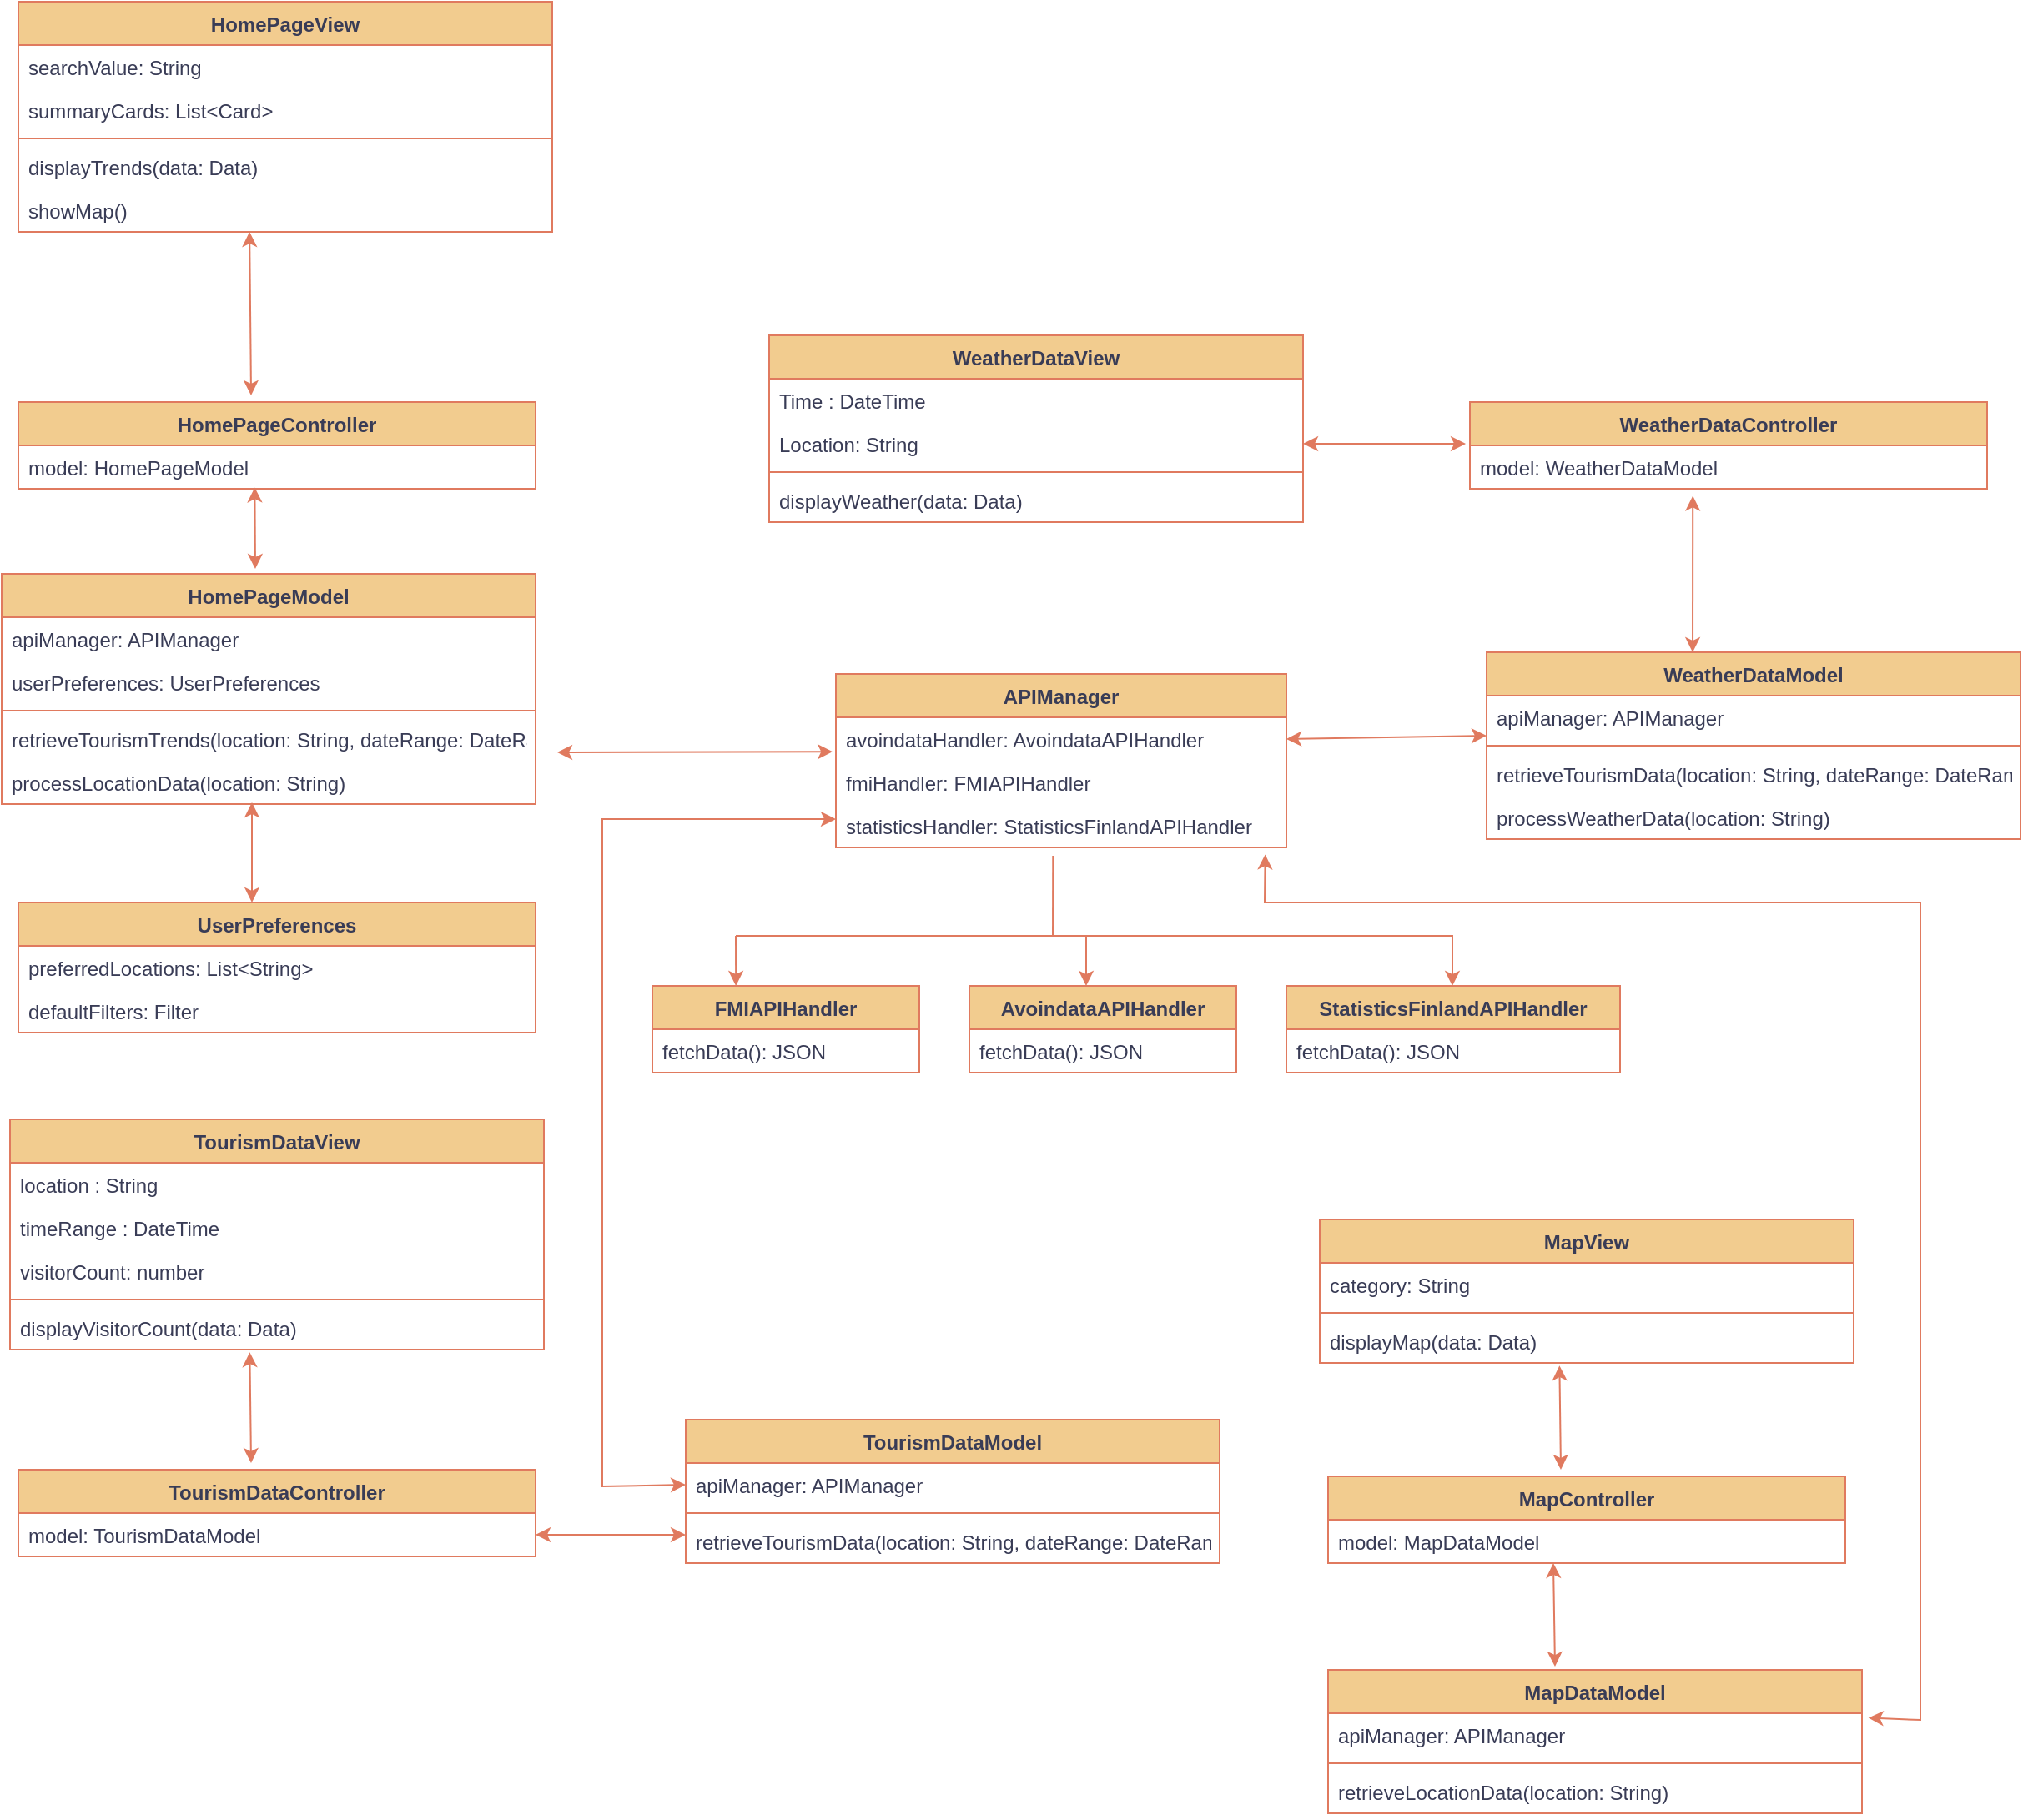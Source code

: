 <mxfile version="24.7.16">
  <diagram id="C5RBs43oDa-KdzZeNtuy" name="Page-1">
    <mxGraphModel dx="1863" dy="548" grid="1" gridSize="10" guides="1" tooltips="1" connect="1" arrows="1" fold="1" page="1" pageScale="1" pageWidth="827" pageHeight="1169" math="0" shadow="0">
      <root>
        <mxCell id="WIyWlLk6GJQsqaUBKTNV-0" />
        <mxCell id="WIyWlLk6GJQsqaUBKTNV-1" parent="WIyWlLk6GJQsqaUBKTNV-0" />
        <mxCell id="yU6eiCRh9YokpET91SIk-0" value="HomePageView" style="swimlane;fontStyle=1;childLayout=stackLayout;horizontal=1;startSize=26;horizontalStack=0;resizeParent=1;resizeParentMax=0;resizeLast=0;collapsible=1;marginBottom=0;labelBackgroundColor=none;fillColor=#F2CC8F;strokeColor=#E07A5F;fontColor=#393C56;" vertex="1" parent="WIyWlLk6GJQsqaUBKTNV-1">
          <mxGeometry x="-740" y="70" width="320" height="138" as="geometry" />
        </mxCell>
        <mxCell id="yU6eiCRh9YokpET91SIk-2" value="searchValue: String" style="text;strokeColor=none;fillColor=none;align=left;verticalAlign=top;spacingLeft=4;spacingRight=4;overflow=hidden;rotatable=0;points=[[0,0.5],[1,0.5]];portConstraint=eastwest;labelBackgroundColor=none;fontColor=#393C56;" vertex="1" parent="yU6eiCRh9YokpET91SIk-0">
          <mxGeometry y="26" width="320" height="26" as="geometry" />
        </mxCell>
        <mxCell id="yU6eiCRh9YokpET91SIk-4" value="summaryCards: List&lt;Card&gt;" style="text;strokeColor=none;fillColor=none;align=left;verticalAlign=top;spacingLeft=4;spacingRight=4;overflow=hidden;rotatable=0;points=[[0,0.5],[1,0.5]];portConstraint=eastwest;labelBackgroundColor=none;fontColor=#393C56;" vertex="1" parent="yU6eiCRh9YokpET91SIk-0">
          <mxGeometry y="52" width="320" height="26" as="geometry" />
        </mxCell>
        <mxCell id="yU6eiCRh9YokpET91SIk-7" value="" style="line;strokeWidth=1;fillColor=none;align=left;verticalAlign=middle;spacingTop=-1;spacingLeft=3;spacingRight=3;rotatable=0;labelPosition=right;points=[];portConstraint=eastwest;labelBackgroundColor=none;strokeColor=#E07A5F;fontColor=#393C56;" vertex="1" parent="yU6eiCRh9YokpET91SIk-0">
          <mxGeometry y="78" width="320" height="8" as="geometry" />
        </mxCell>
        <mxCell id="yU6eiCRh9YokpET91SIk-8" value="displayTrends(data: Data)" style="text;strokeColor=none;fillColor=none;align=left;verticalAlign=top;spacingLeft=4;spacingRight=4;overflow=hidden;rotatable=0;points=[[0,0.5],[1,0.5]];portConstraint=eastwest;labelBackgroundColor=none;fontColor=#393C56;" vertex="1" parent="yU6eiCRh9YokpET91SIk-0">
          <mxGeometry y="86" width="320" height="26" as="geometry" />
        </mxCell>
        <mxCell id="yU6eiCRh9YokpET91SIk-9" value="showMap()" style="text;strokeColor=none;fillColor=none;align=left;verticalAlign=top;spacingLeft=4;spacingRight=4;overflow=hidden;rotatable=0;points=[[0,0.5],[1,0.5]];portConstraint=eastwest;labelBackgroundColor=none;fontColor=#393C56;" vertex="1" parent="yU6eiCRh9YokpET91SIk-0">
          <mxGeometry y="112" width="320" height="26" as="geometry" />
        </mxCell>
        <mxCell id="yU6eiCRh9YokpET91SIk-11" value="HomePageController" style="swimlane;fontStyle=1;childLayout=stackLayout;horizontal=1;startSize=26;horizontalStack=0;resizeParent=1;resizeParentMax=0;resizeLast=0;collapsible=1;marginBottom=0;labelBackgroundColor=none;fillColor=#F2CC8F;strokeColor=#E07A5F;fontColor=#393C56;" vertex="1" parent="WIyWlLk6GJQsqaUBKTNV-1">
          <mxGeometry x="-740" y="310" width="310" height="52" as="geometry" />
        </mxCell>
        <mxCell id="yU6eiCRh9YokpET91SIk-12" value="model: HomePageModel" style="text;strokeColor=none;fillColor=none;align=left;verticalAlign=top;spacingLeft=4;spacingRight=4;overflow=hidden;rotatable=0;points=[[0,0.5],[1,0.5]];portConstraint=eastwest;labelBackgroundColor=none;fontColor=#393C56;" vertex="1" parent="yU6eiCRh9YokpET91SIk-11">
          <mxGeometry y="26" width="310" height="26" as="geometry" />
        </mxCell>
        <mxCell id="yU6eiCRh9YokpET91SIk-22" value="APIManager" style="swimlane;fontStyle=1;childLayout=stackLayout;horizontal=1;startSize=26;horizontalStack=0;resizeParent=1;resizeParentMax=0;resizeLast=0;collapsible=1;marginBottom=0;labelBackgroundColor=none;fillColor=#F2CC8F;strokeColor=#E07A5F;fontColor=#393C56;" vertex="1" parent="WIyWlLk6GJQsqaUBKTNV-1">
          <mxGeometry x="-250" y="473" width="270" height="104" as="geometry" />
        </mxCell>
        <mxCell id="yU6eiCRh9YokpET91SIk-23" value="avoindataHandler: AvoindataAPIHandler" style="text;strokeColor=none;fillColor=none;align=left;verticalAlign=top;spacingLeft=4;spacingRight=4;overflow=hidden;rotatable=0;points=[[0,0.5],[1,0.5]];portConstraint=eastwest;labelBackgroundColor=none;fontColor=#393C56;" vertex="1" parent="yU6eiCRh9YokpET91SIk-22">
          <mxGeometry y="26" width="270" height="26" as="geometry" />
        </mxCell>
        <mxCell id="yU6eiCRh9YokpET91SIk-24" value="fmiHandler: FMIAPIHandler" style="text;strokeColor=none;fillColor=none;align=left;verticalAlign=top;spacingLeft=4;spacingRight=4;overflow=hidden;rotatable=0;points=[[0,0.5],[1,0.5]];portConstraint=eastwest;labelBackgroundColor=none;fontColor=#393C56;" vertex="1" parent="yU6eiCRh9YokpET91SIk-22">
          <mxGeometry y="52" width="270" height="26" as="geometry" />
        </mxCell>
        <mxCell id="yU6eiCRh9YokpET91SIk-25" value="statisticsHandler: StatisticsFinlandAPIHandler" style="text;strokeColor=none;fillColor=none;align=left;verticalAlign=top;spacingLeft=4;spacingRight=4;overflow=hidden;rotatable=0;points=[[0,0.5],[1,0.5]];portConstraint=eastwest;labelBackgroundColor=none;fontColor=#393C56;" vertex="1" parent="yU6eiCRh9YokpET91SIk-22">
          <mxGeometry y="78" width="270" height="26" as="geometry" />
        </mxCell>
        <mxCell id="yU6eiCRh9YokpET91SIk-29" value="FMIAPIHandler" style="swimlane;fontStyle=1;childLayout=stackLayout;horizontal=1;startSize=26;horizontalStack=0;resizeParent=1;resizeParentMax=0;resizeLast=0;collapsible=1;marginBottom=0;labelBackgroundColor=none;fillColor=#F2CC8F;strokeColor=#E07A5F;fontColor=#393C56;" vertex="1" parent="WIyWlLk6GJQsqaUBKTNV-1">
          <mxGeometry x="-360" y="660" width="160" height="52" as="geometry" />
        </mxCell>
        <mxCell id="yU6eiCRh9YokpET91SIk-30" value="fetchData(): JSON" style="text;strokeColor=none;fillColor=none;align=left;verticalAlign=top;spacingLeft=4;spacingRight=4;overflow=hidden;rotatable=0;points=[[0,0.5],[1,0.5]];portConstraint=eastwest;labelBackgroundColor=none;fontColor=#393C56;" vertex="1" parent="yU6eiCRh9YokpET91SIk-29">
          <mxGeometry y="26" width="160" height="26" as="geometry" />
        </mxCell>
        <mxCell id="yU6eiCRh9YokpET91SIk-31" value="UserPreferences" style="swimlane;fontStyle=1;childLayout=stackLayout;horizontal=1;startSize=26;horizontalStack=0;resizeParent=1;resizeParentMax=0;resizeLast=0;collapsible=1;marginBottom=0;labelBackgroundColor=none;fillColor=#F2CC8F;strokeColor=#E07A5F;fontColor=#393C56;" vertex="1" parent="WIyWlLk6GJQsqaUBKTNV-1">
          <mxGeometry x="-740" y="610" width="310" height="78" as="geometry" />
        </mxCell>
        <mxCell id="yU6eiCRh9YokpET91SIk-32" value="preferredLocations: List&lt;String&gt;" style="text;strokeColor=none;fillColor=none;align=left;verticalAlign=top;spacingLeft=4;spacingRight=4;overflow=hidden;rotatable=0;points=[[0,0.5],[1,0.5]];portConstraint=eastwest;labelBackgroundColor=none;fontColor=#393C56;" vertex="1" parent="yU6eiCRh9YokpET91SIk-31">
          <mxGeometry y="26" width="310" height="26" as="geometry" />
        </mxCell>
        <mxCell id="yU6eiCRh9YokpET91SIk-33" value="defaultFilters: Filter" style="text;strokeColor=none;fillColor=none;align=left;verticalAlign=top;spacingLeft=4;spacingRight=4;overflow=hidden;rotatable=0;points=[[0,0.5],[1,0.5]];portConstraint=eastwest;labelBackgroundColor=none;fontColor=#393C56;" vertex="1" parent="yU6eiCRh9YokpET91SIk-31">
          <mxGeometry y="52" width="310" height="26" as="geometry" />
        </mxCell>
        <mxCell id="yU6eiCRh9YokpET91SIk-36" value="AvoindataAPIHandler" style="swimlane;fontStyle=1;childLayout=stackLayout;horizontal=1;startSize=26;horizontalStack=0;resizeParent=1;resizeParentMax=0;resizeLast=0;collapsible=1;marginBottom=0;labelBackgroundColor=none;fillColor=#F2CC8F;strokeColor=#E07A5F;fontColor=#393C56;" vertex="1" parent="WIyWlLk6GJQsqaUBKTNV-1">
          <mxGeometry x="-170" y="660" width="160" height="52" as="geometry" />
        </mxCell>
        <mxCell id="yU6eiCRh9YokpET91SIk-37" value="fetchData(): JSON" style="text;strokeColor=none;fillColor=none;align=left;verticalAlign=top;spacingLeft=4;spacingRight=4;overflow=hidden;rotatable=0;points=[[0,0.5],[1,0.5]];portConstraint=eastwest;labelBackgroundColor=none;fontColor=#393C56;" vertex="1" parent="yU6eiCRh9YokpET91SIk-36">
          <mxGeometry y="26" width="160" height="26" as="geometry" />
        </mxCell>
        <mxCell id="yU6eiCRh9YokpET91SIk-38" value="StatisticsFinlandAPIHandler" style="swimlane;fontStyle=1;childLayout=stackLayout;horizontal=1;startSize=26;horizontalStack=0;resizeParent=1;resizeParentMax=0;resizeLast=0;collapsible=1;marginBottom=0;labelBackgroundColor=none;fillColor=#F2CC8F;strokeColor=#E07A5F;fontColor=#393C56;" vertex="1" parent="WIyWlLk6GJQsqaUBKTNV-1">
          <mxGeometry x="20" y="660" width="200" height="52" as="geometry" />
        </mxCell>
        <mxCell id="yU6eiCRh9YokpET91SIk-39" value="fetchData(): JSON" style="text;strokeColor=none;fillColor=none;align=left;verticalAlign=top;spacingLeft=4;spacingRight=4;overflow=hidden;rotatable=0;points=[[0,0.5],[1,0.5]];portConstraint=eastwest;labelBackgroundColor=none;fontColor=#393C56;" vertex="1" parent="yU6eiCRh9YokpET91SIk-38">
          <mxGeometry y="26" width="200" height="26" as="geometry" />
        </mxCell>
        <mxCell id="yU6eiCRh9YokpET91SIk-43" value="HomePageModel" style="swimlane;fontStyle=1;childLayout=stackLayout;horizontal=1;startSize=26;horizontalStack=0;resizeParent=1;resizeParentMax=0;resizeLast=0;collapsible=1;marginBottom=0;labelBackgroundColor=none;fillColor=#F2CC8F;strokeColor=#E07A5F;fontColor=#393C56;" vertex="1" parent="WIyWlLk6GJQsqaUBKTNV-1">
          <mxGeometry x="-750" y="413" width="320" height="138" as="geometry" />
        </mxCell>
        <mxCell id="yU6eiCRh9YokpET91SIk-44" value="apiManager: APIManager" style="text;strokeColor=none;fillColor=none;align=left;verticalAlign=top;spacingLeft=4;spacingRight=4;overflow=hidden;rotatable=0;points=[[0,0.5],[1,0.5]];portConstraint=eastwest;labelBackgroundColor=none;fontColor=#393C56;" vertex="1" parent="yU6eiCRh9YokpET91SIk-43">
          <mxGeometry y="26" width="320" height="26" as="geometry" />
        </mxCell>
        <mxCell id="yU6eiCRh9YokpET91SIk-45" value="userPreferences: UserPreferences" style="text;strokeColor=none;fillColor=none;align=left;verticalAlign=top;spacingLeft=4;spacingRight=4;overflow=hidden;rotatable=0;points=[[0,0.5],[1,0.5]];portConstraint=eastwest;labelBackgroundColor=none;fontColor=#393C56;" vertex="1" parent="yU6eiCRh9YokpET91SIk-43">
          <mxGeometry y="52" width="320" height="26" as="geometry" />
        </mxCell>
        <mxCell id="yU6eiCRh9YokpET91SIk-49" value="" style="line;strokeWidth=1;fillColor=none;align=left;verticalAlign=middle;spacingTop=-1;spacingLeft=3;spacingRight=3;rotatable=0;labelPosition=right;points=[];portConstraint=eastwest;labelBackgroundColor=none;strokeColor=#E07A5F;fontColor=#393C56;" vertex="1" parent="yU6eiCRh9YokpET91SIk-43">
          <mxGeometry y="78" width="320" height="8" as="geometry" />
        </mxCell>
        <mxCell id="yU6eiCRh9YokpET91SIk-50" value="retrieveTourismTrends(location: String, dateRange: DateRange" style="text;strokeColor=none;fillColor=none;align=left;verticalAlign=top;spacingLeft=4;spacingRight=4;overflow=hidden;rotatable=0;points=[[0,0.5],[1,0.5]];portConstraint=eastwest;labelBackgroundColor=none;fontColor=#393C56;" vertex="1" parent="yU6eiCRh9YokpET91SIk-43">
          <mxGeometry y="86" width="320" height="26" as="geometry" />
        </mxCell>
        <mxCell id="yU6eiCRh9YokpET91SIk-51" value="processLocationData(location: String)" style="text;strokeColor=none;fillColor=none;align=left;verticalAlign=top;spacingLeft=4;spacingRight=4;overflow=hidden;rotatable=0;points=[[0,0.5],[1,0.5]];portConstraint=eastwest;labelBackgroundColor=none;fontColor=#393C56;" vertex="1" parent="yU6eiCRh9YokpET91SIk-43">
          <mxGeometry y="112" width="320" height="26" as="geometry" />
        </mxCell>
        <mxCell id="yU6eiCRh9YokpET91SIk-54" value="" style="endArrow=classic;startArrow=classic;html=1;rounded=0;exitX=0.45;exitY=-0.077;exitDx=0;exitDy=0;exitPerimeter=0;entryX=0.433;entryY=1;entryDx=0;entryDy=0;entryPerimeter=0;labelBackgroundColor=none;strokeColor=#E07A5F;fontColor=default;" edge="1" parent="WIyWlLk6GJQsqaUBKTNV-1" source="yU6eiCRh9YokpET91SIk-11" target="yU6eiCRh9YokpET91SIk-9">
          <mxGeometry width="50" height="50" relative="1" as="geometry">
            <mxPoint x="-650" y="360" as="sourcePoint" />
            <mxPoint x="-601.44" y="282.008" as="targetPoint" />
          </mxGeometry>
        </mxCell>
        <mxCell id="yU6eiCRh9YokpET91SIk-55" value="" style="endArrow=classic;startArrow=classic;html=1;rounded=0;entryX=0.457;entryY=0.969;entryDx=0;entryDy=0;entryPerimeter=0;labelBackgroundColor=none;strokeColor=#E07A5F;fontColor=default;" edge="1" parent="WIyWlLk6GJQsqaUBKTNV-1" target="yU6eiCRh9YokpET91SIk-12">
          <mxGeometry width="50" height="50" relative="1" as="geometry">
            <mxPoint x="-598" y="410" as="sourcePoint" />
            <mxPoint x="-600" y="422" as="targetPoint" />
          </mxGeometry>
        </mxCell>
        <mxCell id="yU6eiCRh9YokpET91SIk-56" value="" style="endArrow=classic;startArrow=classic;html=1;rounded=0;entryX=-0.007;entryY=0.792;entryDx=0;entryDy=0;entryPerimeter=0;labelBackgroundColor=none;strokeColor=#E07A5F;fontColor=default;" edge="1" parent="WIyWlLk6GJQsqaUBKTNV-1" target="yU6eiCRh9YokpET91SIk-23">
          <mxGeometry width="50" height="50" relative="1" as="geometry">
            <mxPoint x="-417" y="520" as="sourcePoint" />
            <mxPoint x="-320" y="520" as="targetPoint" />
          </mxGeometry>
        </mxCell>
        <mxCell id="yU6eiCRh9YokpET91SIk-58" value="" style="endArrow=none;html=1;rounded=0;labelBackgroundColor=none;strokeColor=#E07A5F;fontColor=default;" edge="1" parent="WIyWlLk6GJQsqaUBKTNV-1">
          <mxGeometry width="50" height="50" relative="1" as="geometry">
            <mxPoint x="-310" y="630" as="sourcePoint" />
            <mxPoint x="120" y="630" as="targetPoint" />
          </mxGeometry>
        </mxCell>
        <mxCell id="yU6eiCRh9YokpET91SIk-59" value="" style="endArrow=none;html=1;rounded=0;entryX=0.482;entryY=1.192;entryDx=0;entryDy=0;entryPerimeter=0;labelBackgroundColor=none;strokeColor=#E07A5F;fontColor=default;" edge="1" parent="WIyWlLk6GJQsqaUBKTNV-1" target="yU6eiCRh9YokpET91SIk-25">
          <mxGeometry width="50" height="50" relative="1" as="geometry">
            <mxPoint x="-120" y="630" as="sourcePoint" />
            <mxPoint x="-140" y="560" as="targetPoint" />
          </mxGeometry>
        </mxCell>
        <mxCell id="yU6eiCRh9YokpET91SIk-60" value="" style="endArrow=classic;html=1;rounded=0;entryX=0.313;entryY=0;entryDx=0;entryDy=0;entryPerimeter=0;labelBackgroundColor=none;strokeColor=#E07A5F;fontColor=default;" edge="1" parent="WIyWlLk6GJQsqaUBKTNV-1" target="yU6eiCRh9YokpET91SIk-29">
          <mxGeometry width="50" height="50" relative="1" as="geometry">
            <mxPoint x="-310" y="630" as="sourcePoint" />
            <mxPoint x="-140" y="560" as="targetPoint" />
          </mxGeometry>
        </mxCell>
        <mxCell id="yU6eiCRh9YokpET91SIk-61" value="" style="endArrow=classic;html=1;rounded=0;entryX=0.313;entryY=0;entryDx=0;entryDy=0;entryPerimeter=0;labelBackgroundColor=none;strokeColor=#E07A5F;fontColor=default;" edge="1" parent="WIyWlLk6GJQsqaUBKTNV-1">
          <mxGeometry width="50" height="50" relative="1" as="geometry">
            <mxPoint x="-100" y="630" as="sourcePoint" />
            <mxPoint x="-100" y="660" as="targetPoint" />
          </mxGeometry>
        </mxCell>
        <mxCell id="yU6eiCRh9YokpET91SIk-62" value="" style="endArrow=classic;html=1;rounded=0;entryX=0.313;entryY=0;entryDx=0;entryDy=0;entryPerimeter=0;labelBackgroundColor=none;strokeColor=#E07A5F;fontColor=default;" edge="1" parent="WIyWlLk6GJQsqaUBKTNV-1">
          <mxGeometry width="50" height="50" relative="1" as="geometry">
            <mxPoint x="119.5" y="630" as="sourcePoint" />
            <mxPoint x="119.5" y="660" as="targetPoint" />
          </mxGeometry>
        </mxCell>
        <mxCell id="yU6eiCRh9YokpET91SIk-63" value="" style="endArrow=classic;startArrow=classic;html=1;rounded=0;labelBackgroundColor=none;strokeColor=#E07A5F;fontColor=default;" edge="1" parent="WIyWlLk6GJQsqaUBKTNV-1">
          <mxGeometry width="50" height="50" relative="1" as="geometry">
            <mxPoint x="-600" y="610" as="sourcePoint" />
            <mxPoint x="-600" y="550" as="targetPoint" />
          </mxGeometry>
        </mxCell>
        <mxCell id="yU6eiCRh9YokpET91SIk-64" value="WeatherDataView" style="swimlane;fontStyle=1;childLayout=stackLayout;horizontal=1;startSize=26;horizontalStack=0;resizeParent=1;resizeParentMax=0;resizeLast=0;collapsible=1;marginBottom=0;labelBackgroundColor=none;fillColor=#F2CC8F;strokeColor=#E07A5F;fontColor=#393C56;" vertex="1" parent="WIyWlLk6GJQsqaUBKTNV-1">
          <mxGeometry x="-290" y="270" width="320" height="112" as="geometry" />
        </mxCell>
        <mxCell id="yU6eiCRh9YokpET91SIk-65" value="Time : DateTime" style="text;strokeColor=none;fillColor=none;align=left;verticalAlign=top;spacingLeft=4;spacingRight=4;overflow=hidden;rotatable=0;points=[[0,0.5],[1,0.5]];portConstraint=eastwest;labelBackgroundColor=none;fontColor=#393C56;" vertex="1" parent="yU6eiCRh9YokpET91SIk-64">
          <mxGeometry y="26" width="320" height="26" as="geometry" />
        </mxCell>
        <mxCell id="yU6eiCRh9YokpET91SIk-66" value="Location: String" style="text;strokeColor=none;fillColor=none;align=left;verticalAlign=top;spacingLeft=4;spacingRight=4;overflow=hidden;rotatable=0;points=[[0,0.5],[1,0.5]];portConstraint=eastwest;labelBackgroundColor=none;fontColor=#393C56;" vertex="1" parent="yU6eiCRh9YokpET91SIk-64">
          <mxGeometry y="52" width="320" height="26" as="geometry" />
        </mxCell>
        <mxCell id="yU6eiCRh9YokpET91SIk-69" value="" style="line;strokeWidth=1;fillColor=none;align=left;verticalAlign=middle;spacingTop=-1;spacingLeft=3;spacingRight=3;rotatable=0;labelPosition=right;points=[];portConstraint=eastwest;labelBackgroundColor=none;strokeColor=#E07A5F;fontColor=#393C56;" vertex="1" parent="yU6eiCRh9YokpET91SIk-64">
          <mxGeometry y="78" width="320" height="8" as="geometry" />
        </mxCell>
        <mxCell id="yU6eiCRh9YokpET91SIk-70" value="displayWeather(data: Data)" style="text;strokeColor=none;fillColor=none;align=left;verticalAlign=top;spacingLeft=4;spacingRight=4;overflow=hidden;rotatable=0;points=[[0,0.5],[1,0.5]];portConstraint=eastwest;labelBackgroundColor=none;fontColor=#393C56;" vertex="1" parent="yU6eiCRh9YokpET91SIk-64">
          <mxGeometry y="86" width="320" height="26" as="geometry" />
        </mxCell>
        <mxCell id="yU6eiCRh9YokpET91SIk-73" value="WeatherDataController" style="swimlane;fontStyle=1;childLayout=stackLayout;horizontal=1;startSize=26;horizontalStack=0;resizeParent=1;resizeParentMax=0;resizeLast=0;collapsible=1;marginBottom=0;labelBackgroundColor=none;fillColor=#F2CC8F;strokeColor=#E07A5F;fontColor=#393C56;" vertex="1" parent="WIyWlLk6GJQsqaUBKTNV-1">
          <mxGeometry x="130" y="310" width="310" height="52" as="geometry" />
        </mxCell>
        <mxCell id="yU6eiCRh9YokpET91SIk-74" value="model: WeatherDataModel" style="text;strokeColor=none;fillColor=none;align=left;verticalAlign=top;spacingLeft=4;spacingRight=4;overflow=hidden;rotatable=0;points=[[0,0.5],[1,0.5]];portConstraint=eastwest;labelBackgroundColor=none;fontColor=#393C56;" vertex="1" parent="yU6eiCRh9YokpET91SIk-73">
          <mxGeometry y="26" width="310" height="26" as="geometry" />
        </mxCell>
        <mxCell id="yU6eiCRh9YokpET91SIk-75" value="WeatherDataModel" style="swimlane;fontStyle=1;childLayout=stackLayout;horizontal=1;startSize=26;horizontalStack=0;resizeParent=1;resizeParentMax=0;resizeLast=0;collapsible=1;marginBottom=0;labelBackgroundColor=none;fillColor=#F2CC8F;strokeColor=#E07A5F;fontColor=#393C56;" vertex="1" parent="WIyWlLk6GJQsqaUBKTNV-1">
          <mxGeometry x="140" y="460" width="320" height="112" as="geometry" />
        </mxCell>
        <mxCell id="yU6eiCRh9YokpET91SIk-76" value="apiManager: APIManager" style="text;strokeColor=none;fillColor=none;align=left;verticalAlign=top;spacingLeft=4;spacingRight=4;overflow=hidden;rotatable=0;points=[[0,0.5],[1,0.5]];portConstraint=eastwest;labelBackgroundColor=none;fontColor=#393C56;" vertex="1" parent="yU6eiCRh9YokpET91SIk-75">
          <mxGeometry y="26" width="320" height="26" as="geometry" />
        </mxCell>
        <mxCell id="yU6eiCRh9YokpET91SIk-78" value="" style="line;strokeWidth=1;fillColor=none;align=left;verticalAlign=middle;spacingTop=-1;spacingLeft=3;spacingRight=3;rotatable=0;labelPosition=right;points=[];portConstraint=eastwest;labelBackgroundColor=none;strokeColor=#E07A5F;fontColor=#393C56;" vertex="1" parent="yU6eiCRh9YokpET91SIk-75">
          <mxGeometry y="52" width="320" height="8" as="geometry" />
        </mxCell>
        <mxCell id="yU6eiCRh9YokpET91SIk-79" value="retrieveTourismData(location: String, dateRange: DateRange" style="text;strokeColor=none;fillColor=none;align=left;verticalAlign=top;spacingLeft=4;spacingRight=4;overflow=hidden;rotatable=0;points=[[0,0.5],[1,0.5]];portConstraint=eastwest;labelBackgroundColor=none;fontColor=#393C56;" vertex="1" parent="yU6eiCRh9YokpET91SIk-75">
          <mxGeometry y="60" width="320" height="26" as="geometry" />
        </mxCell>
        <mxCell id="yU6eiCRh9YokpET91SIk-80" value="processWeatherData(location: String)" style="text;strokeColor=none;fillColor=none;align=left;verticalAlign=top;spacingLeft=4;spacingRight=4;overflow=hidden;rotatable=0;points=[[0,0.5],[1,0.5]];portConstraint=eastwest;labelBackgroundColor=none;fontColor=#393C56;" vertex="1" parent="yU6eiCRh9YokpET91SIk-75">
          <mxGeometry y="86" width="320" height="26" as="geometry" />
        </mxCell>
        <mxCell id="yU6eiCRh9YokpET91SIk-82" value="" style="endArrow=classic;startArrow=classic;html=1;rounded=0;exitX=-0.008;exitY=-0.038;exitDx=0;exitDy=0;exitPerimeter=0;entryX=1;entryY=0.5;entryDx=0;entryDy=0;labelBackgroundColor=none;strokeColor=#E07A5F;fontColor=default;" edge="1" parent="WIyWlLk6GJQsqaUBKTNV-1" source="yU6eiCRh9YokpET91SIk-74" target="yU6eiCRh9YokpET91SIk-66">
          <mxGeometry width="50" height="50" relative="1" as="geometry">
            <mxPoint x="160" y="340" as="sourcePoint" />
            <mxPoint x="-151.44" y="204.008" as="targetPoint" />
          </mxGeometry>
        </mxCell>
        <mxCell id="yU6eiCRh9YokpET91SIk-83" value="" style="endArrow=classic;startArrow=classic;html=1;rounded=0;exitX=0.386;exitY=0;exitDx=0;exitDy=0;exitPerimeter=0;entryX=0.431;entryY=1.162;entryDx=0;entryDy=0;entryPerimeter=0;labelBackgroundColor=none;strokeColor=#E07A5F;fontColor=default;" edge="1" parent="WIyWlLk6GJQsqaUBKTNV-1" source="yU6eiCRh9YokpET91SIk-75" target="yU6eiCRh9YokpET91SIk-74">
          <mxGeometry width="50" height="50" relative="1" as="geometry">
            <mxPoint x="280" y="458" as="sourcePoint" />
            <mxPoint x="280" y="402" as="targetPoint" />
          </mxGeometry>
        </mxCell>
        <mxCell id="yU6eiCRh9YokpET91SIk-84" value="" style="endArrow=classic;startArrow=classic;html=1;rounded=0;exitX=1;exitY=0.5;exitDx=0;exitDy=0;labelBackgroundColor=none;strokeColor=#E07A5F;fontColor=default;" edge="1" parent="WIyWlLk6GJQsqaUBKTNV-1" source="yU6eiCRh9YokpET91SIk-23">
          <mxGeometry width="50" height="50" relative="1" as="geometry">
            <mxPoint x="30" y="510" as="sourcePoint" />
            <mxPoint x="140" y="510" as="targetPoint" />
          </mxGeometry>
        </mxCell>
        <mxCell id="yU6eiCRh9YokpET91SIk-86" value="TourismDataView" style="swimlane;fontStyle=1;childLayout=stackLayout;horizontal=1;startSize=26;horizontalStack=0;resizeParent=1;resizeParentMax=0;resizeLast=0;collapsible=1;marginBottom=0;labelBackgroundColor=none;fillColor=#F2CC8F;strokeColor=#E07A5F;fontColor=#393C56;" vertex="1" parent="WIyWlLk6GJQsqaUBKTNV-1">
          <mxGeometry x="-745" y="740" width="320" height="138" as="geometry" />
        </mxCell>
        <mxCell id="yU6eiCRh9YokpET91SIk-87" value="location : String" style="text;strokeColor=none;fillColor=none;align=left;verticalAlign=top;spacingLeft=4;spacingRight=4;overflow=hidden;rotatable=0;points=[[0,0.5],[1,0.5]];portConstraint=eastwest;labelBackgroundColor=none;fontColor=#393C56;" vertex="1" parent="yU6eiCRh9YokpET91SIk-86">
          <mxGeometry y="26" width="320" height="26" as="geometry" />
        </mxCell>
        <mxCell id="yU6eiCRh9YokpET91SIk-88" value="timeRange : DateTime" style="text;strokeColor=none;fillColor=none;align=left;verticalAlign=top;spacingLeft=4;spacingRight=4;overflow=hidden;rotatable=0;points=[[0,0.5],[1,0.5]];portConstraint=eastwest;labelBackgroundColor=none;fontColor=#393C56;" vertex="1" parent="yU6eiCRh9YokpET91SIk-86">
          <mxGeometry y="52" width="320" height="26" as="geometry" />
        </mxCell>
        <mxCell id="yU6eiCRh9YokpET91SIk-90" value="visitorCount: number" style="text;strokeColor=none;fillColor=none;align=left;verticalAlign=top;spacingLeft=4;spacingRight=4;overflow=hidden;rotatable=0;points=[[0,0.5],[1,0.5]];portConstraint=eastwest;labelBackgroundColor=none;fontColor=#393C56;" vertex="1" parent="yU6eiCRh9YokpET91SIk-86">
          <mxGeometry y="78" width="320" height="26" as="geometry" />
        </mxCell>
        <mxCell id="yU6eiCRh9YokpET91SIk-91" value="" style="line;strokeWidth=1;fillColor=none;align=left;verticalAlign=middle;spacingTop=-1;spacingLeft=3;spacingRight=3;rotatable=0;labelPosition=right;points=[];portConstraint=eastwest;labelBackgroundColor=none;strokeColor=#E07A5F;fontColor=#393C56;" vertex="1" parent="yU6eiCRh9YokpET91SIk-86">
          <mxGeometry y="104" width="320" height="8" as="geometry" />
        </mxCell>
        <mxCell id="yU6eiCRh9YokpET91SIk-92" value="displayVisitorCount(data: Data)" style="text;strokeColor=none;fillColor=none;align=left;verticalAlign=top;spacingLeft=4;spacingRight=4;overflow=hidden;rotatable=0;points=[[0,0.5],[1,0.5]];portConstraint=eastwest;labelBackgroundColor=none;fontColor=#393C56;" vertex="1" parent="yU6eiCRh9YokpET91SIk-86">
          <mxGeometry y="112" width="320" height="26" as="geometry" />
        </mxCell>
        <mxCell id="yU6eiCRh9YokpET91SIk-95" value="TourismDataController" style="swimlane;fontStyle=1;childLayout=stackLayout;horizontal=1;startSize=26;horizontalStack=0;resizeParent=1;resizeParentMax=0;resizeLast=0;collapsible=1;marginBottom=0;labelBackgroundColor=none;fillColor=#F2CC8F;strokeColor=#E07A5F;fontColor=#393C56;" vertex="1" parent="WIyWlLk6GJQsqaUBKTNV-1">
          <mxGeometry x="-740" y="950" width="310" height="52" as="geometry" />
        </mxCell>
        <mxCell id="yU6eiCRh9YokpET91SIk-96" value="model: TourismDataModel" style="text;strokeColor=none;fillColor=none;align=left;verticalAlign=top;spacingLeft=4;spacingRight=4;overflow=hidden;rotatable=0;points=[[0,0.5],[1,0.5]];portConstraint=eastwest;labelBackgroundColor=none;fontColor=#393C56;" vertex="1" parent="yU6eiCRh9YokpET91SIk-95">
          <mxGeometry y="26" width="310" height="26" as="geometry" />
        </mxCell>
        <mxCell id="yU6eiCRh9YokpET91SIk-97" value="TourismDataModel" style="swimlane;fontStyle=1;childLayout=stackLayout;horizontal=1;startSize=26;horizontalStack=0;resizeParent=1;resizeParentMax=0;resizeLast=0;collapsible=1;marginBottom=0;labelBackgroundColor=none;fillColor=#F2CC8F;strokeColor=#E07A5F;fontColor=#393C56;" vertex="1" parent="WIyWlLk6GJQsqaUBKTNV-1">
          <mxGeometry x="-340" y="920" width="320" height="86" as="geometry" />
        </mxCell>
        <mxCell id="yU6eiCRh9YokpET91SIk-98" value="apiManager: APIManager" style="text;strokeColor=none;fillColor=none;align=left;verticalAlign=top;spacingLeft=4;spacingRight=4;overflow=hidden;rotatable=0;points=[[0,0.5],[1,0.5]];portConstraint=eastwest;labelBackgroundColor=none;fontColor=#393C56;" vertex="1" parent="yU6eiCRh9YokpET91SIk-97">
          <mxGeometry y="26" width="320" height="26" as="geometry" />
        </mxCell>
        <mxCell id="yU6eiCRh9YokpET91SIk-100" value="" style="line;strokeWidth=1;fillColor=none;align=left;verticalAlign=middle;spacingTop=-1;spacingLeft=3;spacingRight=3;rotatable=0;labelPosition=right;points=[];portConstraint=eastwest;labelBackgroundColor=none;strokeColor=#E07A5F;fontColor=#393C56;" vertex="1" parent="yU6eiCRh9YokpET91SIk-97">
          <mxGeometry y="52" width="320" height="8" as="geometry" />
        </mxCell>
        <mxCell id="yU6eiCRh9YokpET91SIk-101" value="retrieveTourismData(location: String, dateRange: DateRange" style="text;strokeColor=none;fillColor=none;align=left;verticalAlign=top;spacingLeft=4;spacingRight=4;overflow=hidden;rotatable=0;points=[[0,0.5],[1,0.5]];portConstraint=eastwest;labelBackgroundColor=none;fontColor=#393C56;" vertex="1" parent="yU6eiCRh9YokpET91SIk-97">
          <mxGeometry y="60" width="320" height="26" as="geometry" />
        </mxCell>
        <mxCell id="yU6eiCRh9YokpET91SIk-104" value="" style="endArrow=classic;startArrow=classic;html=1;rounded=0;exitX=0.45;exitY=-0.077;exitDx=0;exitDy=0;exitPerimeter=0;entryX=0.449;entryY=1.062;entryDx=0;entryDy=0;entryPerimeter=0;labelBackgroundColor=none;strokeColor=#E07A5F;fontColor=default;" edge="1" parent="WIyWlLk6GJQsqaUBKTNV-1" source="yU6eiCRh9YokpET91SIk-95" target="yU6eiCRh9YokpET91SIk-92">
          <mxGeometry width="50" height="50" relative="1" as="geometry">
            <mxPoint x="-290" y="1100" as="sourcePoint" />
            <mxPoint x="-606.44" y="952.008" as="targetPoint" />
          </mxGeometry>
        </mxCell>
        <mxCell id="yU6eiCRh9YokpET91SIk-105" value="" style="endArrow=classic;startArrow=classic;html=1;rounded=0;exitX=1;exitY=0.5;exitDx=0;exitDy=0;labelBackgroundColor=none;strokeColor=#E07A5F;fontColor=default;" edge="1" parent="WIyWlLk6GJQsqaUBKTNV-1" source="yU6eiCRh9YokpET91SIk-96">
          <mxGeometry width="50" height="50" relative="1" as="geometry">
            <mxPoint x="-170" y="1218" as="sourcePoint" />
            <mxPoint x="-340" y="989" as="targetPoint" />
          </mxGeometry>
        </mxCell>
        <mxCell id="yU6eiCRh9YokpET91SIk-107" value="MapView" style="swimlane;fontStyle=1;childLayout=stackLayout;horizontal=1;startSize=26;horizontalStack=0;resizeParent=1;resizeParentMax=0;resizeLast=0;collapsible=1;marginBottom=0;labelBackgroundColor=none;fillColor=#F2CC8F;strokeColor=#E07A5F;fontColor=#393C56;" vertex="1" parent="WIyWlLk6GJQsqaUBKTNV-1">
          <mxGeometry x="40" y="800" width="320" height="86" as="geometry" />
        </mxCell>
        <mxCell id="yU6eiCRh9YokpET91SIk-108" value="category: String" style="text;strokeColor=none;fillColor=none;align=left;verticalAlign=top;spacingLeft=4;spacingRight=4;overflow=hidden;rotatable=0;points=[[0,0.5],[1,0.5]];portConstraint=eastwest;labelBackgroundColor=none;fontColor=#393C56;" vertex="1" parent="yU6eiCRh9YokpET91SIk-107">
          <mxGeometry y="26" width="320" height="26" as="geometry" />
        </mxCell>
        <mxCell id="yU6eiCRh9YokpET91SIk-111" value="" style="line;strokeWidth=1;fillColor=none;align=left;verticalAlign=middle;spacingTop=-1;spacingLeft=3;spacingRight=3;rotatable=0;labelPosition=right;points=[];portConstraint=eastwest;labelBackgroundColor=none;strokeColor=#E07A5F;fontColor=#393C56;" vertex="1" parent="yU6eiCRh9YokpET91SIk-107">
          <mxGeometry y="52" width="320" height="8" as="geometry" />
        </mxCell>
        <mxCell id="yU6eiCRh9YokpET91SIk-112" value="displayMap(data: Data)" style="text;strokeColor=none;fillColor=none;align=left;verticalAlign=top;spacingLeft=4;spacingRight=4;overflow=hidden;rotatable=0;points=[[0,0.5],[1,0.5]];portConstraint=eastwest;labelBackgroundColor=none;fontColor=#393C56;" vertex="1" parent="yU6eiCRh9YokpET91SIk-107">
          <mxGeometry y="60" width="320" height="26" as="geometry" />
        </mxCell>
        <mxCell id="yU6eiCRh9YokpET91SIk-113" value="MapController" style="swimlane;fontStyle=1;childLayout=stackLayout;horizontal=1;startSize=26;horizontalStack=0;resizeParent=1;resizeParentMax=0;resizeLast=0;collapsible=1;marginBottom=0;labelBackgroundColor=none;fillColor=#F2CC8F;strokeColor=#E07A5F;fontColor=#393C56;" vertex="1" parent="WIyWlLk6GJQsqaUBKTNV-1">
          <mxGeometry x="45" y="954" width="310" height="52" as="geometry" />
        </mxCell>
        <mxCell id="yU6eiCRh9YokpET91SIk-114" value="model: MapDataModel" style="text;strokeColor=none;fillColor=none;align=left;verticalAlign=top;spacingLeft=4;spacingRight=4;overflow=hidden;rotatable=0;points=[[0,0.5],[1,0.5]];portConstraint=eastwest;labelBackgroundColor=none;fontColor=#393C56;" vertex="1" parent="yU6eiCRh9YokpET91SIk-113">
          <mxGeometry y="26" width="310" height="26" as="geometry" />
        </mxCell>
        <mxCell id="yU6eiCRh9YokpET91SIk-115" value="MapDataModel" style="swimlane;fontStyle=1;childLayout=stackLayout;horizontal=1;startSize=26;horizontalStack=0;resizeParent=1;resizeParentMax=0;resizeLast=0;collapsible=1;marginBottom=0;labelBackgroundColor=none;fillColor=#F2CC8F;strokeColor=#E07A5F;fontColor=#393C56;" vertex="1" parent="WIyWlLk6GJQsqaUBKTNV-1">
          <mxGeometry x="45" y="1070" width="320" height="86" as="geometry" />
        </mxCell>
        <mxCell id="yU6eiCRh9YokpET91SIk-116" value="apiManager: APIManager" style="text;strokeColor=none;fillColor=none;align=left;verticalAlign=top;spacingLeft=4;spacingRight=4;overflow=hidden;rotatable=0;points=[[0,0.5],[1,0.5]];portConstraint=eastwest;labelBackgroundColor=none;fontColor=#393C56;" vertex="1" parent="yU6eiCRh9YokpET91SIk-115">
          <mxGeometry y="26" width="320" height="26" as="geometry" />
        </mxCell>
        <mxCell id="yU6eiCRh9YokpET91SIk-117" value="" style="line;strokeWidth=1;fillColor=none;align=left;verticalAlign=middle;spacingTop=-1;spacingLeft=3;spacingRight=3;rotatable=0;labelPosition=right;points=[];portConstraint=eastwest;labelBackgroundColor=none;strokeColor=#E07A5F;fontColor=#393C56;" vertex="1" parent="yU6eiCRh9YokpET91SIk-115">
          <mxGeometry y="52" width="320" height="8" as="geometry" />
        </mxCell>
        <mxCell id="yU6eiCRh9YokpET91SIk-118" value="retrieveLocationData(location: String)" style="text;strokeColor=none;fillColor=none;align=left;verticalAlign=top;spacingLeft=4;spacingRight=4;overflow=hidden;rotatable=0;points=[[0,0.5],[1,0.5]];portConstraint=eastwest;labelBackgroundColor=none;fontColor=#393C56;" vertex="1" parent="yU6eiCRh9YokpET91SIk-115">
          <mxGeometry y="60" width="320" height="26" as="geometry" />
        </mxCell>
        <mxCell id="yU6eiCRh9YokpET91SIk-119" value="" style="endArrow=classic;startArrow=classic;html=1;rounded=0;exitX=0.45;exitY=-0.077;exitDx=0;exitDy=0;exitPerimeter=0;entryX=0.449;entryY=1.062;entryDx=0;entryDy=0;entryPerimeter=0;labelBackgroundColor=none;strokeColor=#E07A5F;fontColor=default;" edge="1" parent="WIyWlLk6GJQsqaUBKTNV-1" source="yU6eiCRh9YokpET91SIk-113" target="yU6eiCRh9YokpET91SIk-112">
          <mxGeometry width="50" height="50" relative="1" as="geometry">
            <mxPoint x="495" y="1160" as="sourcePoint" />
            <mxPoint x="178.56" y="1012.008" as="targetPoint" />
          </mxGeometry>
        </mxCell>
        <mxCell id="yU6eiCRh9YokpET91SIk-120" value="" style="endArrow=classic;startArrow=classic;html=1;rounded=0;exitX=0.45;exitY=-0.077;exitDx=0;exitDy=0;exitPerimeter=0;entryX=0.449;entryY=1.062;entryDx=0;entryDy=0;entryPerimeter=0;labelBackgroundColor=none;strokeColor=#E07A5F;fontColor=default;" edge="1" parent="WIyWlLk6GJQsqaUBKTNV-1">
          <mxGeometry width="50" height="50" relative="1" as="geometry">
            <mxPoint x="181" y="1068" as="sourcePoint" />
            <mxPoint x="180" y="1006" as="targetPoint" />
          </mxGeometry>
        </mxCell>
        <mxCell id="yU6eiCRh9YokpET91SIk-121" value="" style="endArrow=classic;startArrow=classic;html=1;rounded=0;exitX=0;exitY=0.5;exitDx=0;exitDy=0;labelBackgroundColor=none;strokeColor=#E07A5F;fontColor=default;" edge="1" parent="WIyWlLk6GJQsqaUBKTNV-1" source="yU6eiCRh9YokpET91SIk-98">
          <mxGeometry width="50" height="50" relative="1" as="geometry">
            <mxPoint x="-140" y="810" as="sourcePoint" />
            <mxPoint x="-250" y="560" as="targetPoint" />
            <Array as="points">
              <mxPoint x="-390" y="960" />
              <mxPoint x="-390" y="810" />
              <mxPoint x="-390" y="560" />
            </Array>
          </mxGeometry>
        </mxCell>
        <mxCell id="yU6eiCRh9YokpET91SIk-122" value="" style="endArrow=classic;startArrow=classic;html=1;rounded=0;entryX=0.953;entryY=1.162;entryDx=0;entryDy=0;entryPerimeter=0;exitX=1.012;exitY=0.108;exitDx=0;exitDy=0;exitPerimeter=0;labelBackgroundColor=none;strokeColor=#E07A5F;fontColor=default;" edge="1" parent="WIyWlLk6GJQsqaUBKTNV-1" source="yU6eiCRh9YokpET91SIk-116" target="yU6eiCRh9YokpET91SIk-25">
          <mxGeometry width="50" height="50" relative="1" as="geometry">
            <mxPoint x="310" y="640" as="sourcePoint" />
            <mxPoint x="-90" y="760" as="targetPoint" />
            <Array as="points">
              <mxPoint x="400" y="1100" />
              <mxPoint x="400" y="610" />
              <mxPoint x="7" y="610" />
            </Array>
          </mxGeometry>
        </mxCell>
      </root>
    </mxGraphModel>
  </diagram>
</mxfile>
